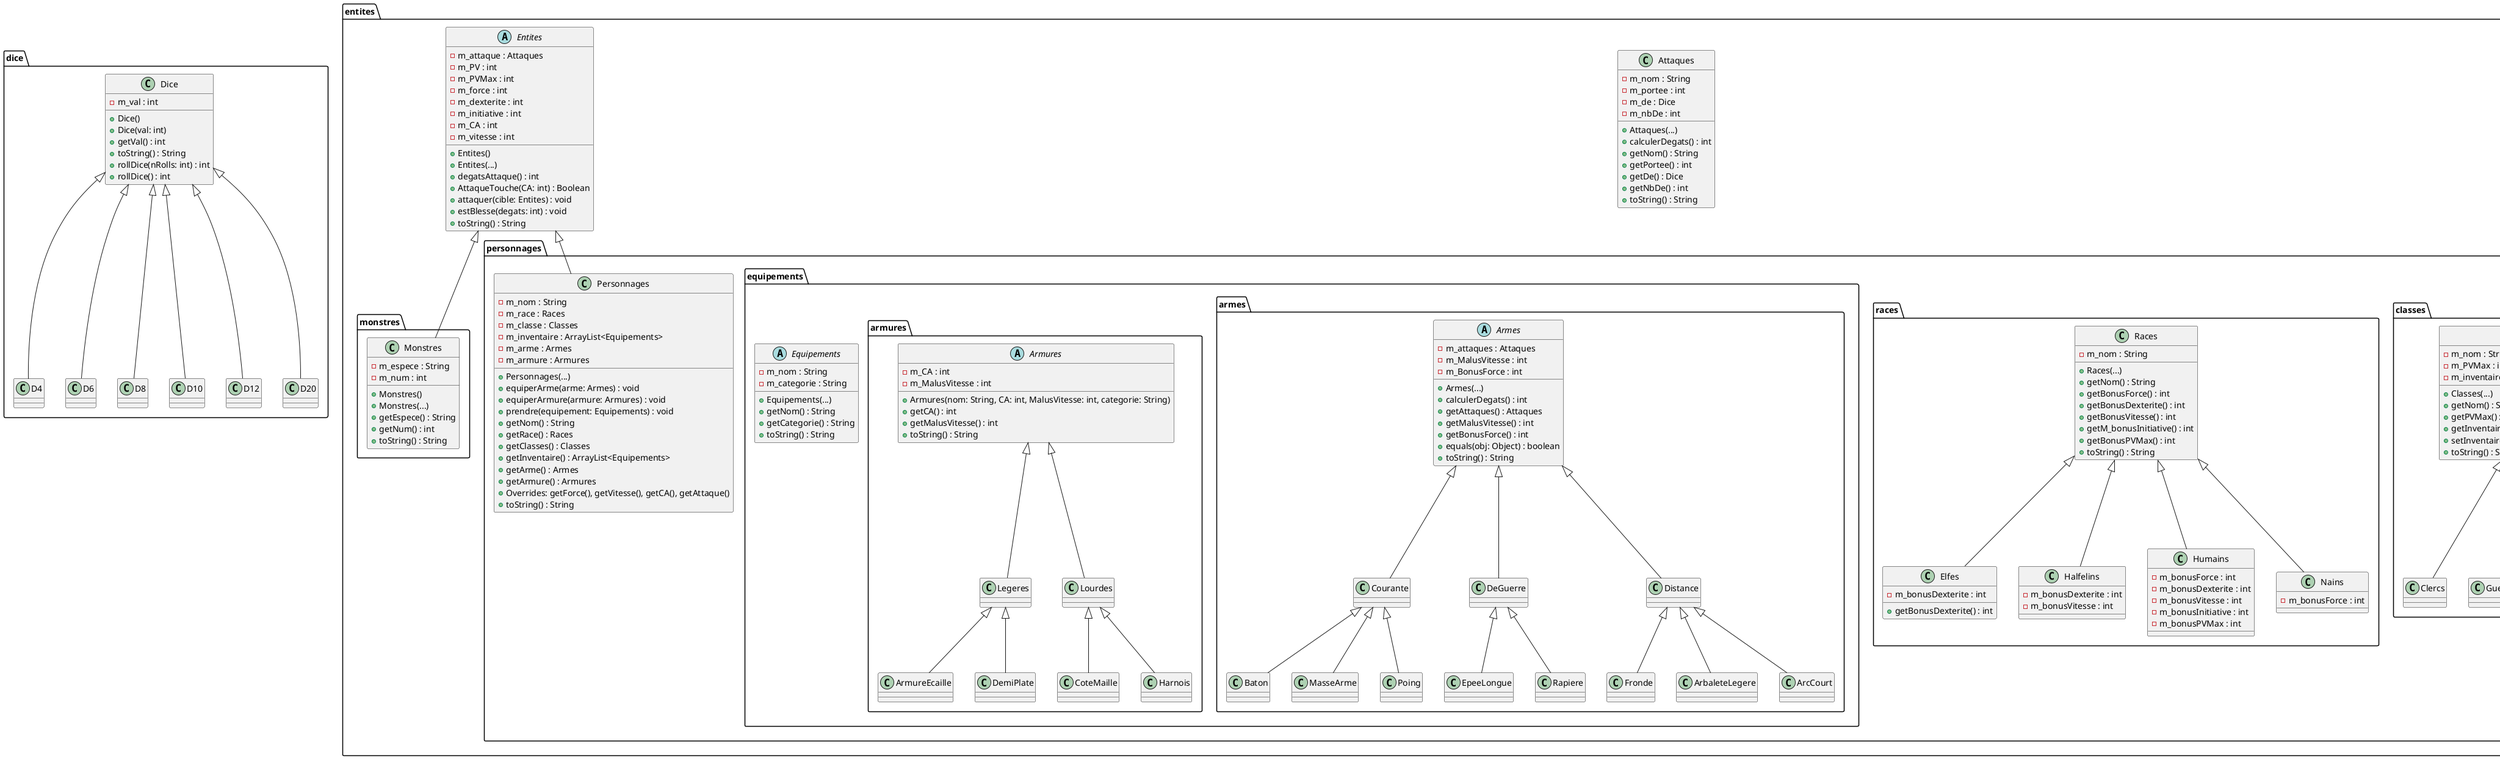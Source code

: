 @startuml

package dice {
    class Dice {
        -m_val : int
        +Dice()
        +Dice(val: int)
        +getVal() : int
        +toString() : String
        +rollDice(nRolls: int) : int
        +rollDice() : int
    }

    class D4
    class D6
    class D8
    class D10
    class D12
    class D20

    Dice <|-- D4
    Dice <|-- D6
    Dice <|-- D8
    Dice <|-- D10
    Dice <|-- D12
    Dice <|-- D20
}

package entites {
    class Attaques {
        -m_nom : String
        -m_portee : int
        -m_de : Dice
        -m_nbDe : int
        +Attaques(...)
        +calculerDegats() : int
        +getNom() : String
        +getPortee() : int
        +getDe() : Dice
        +getNbDe() : int
        +toString() : String
    }

    abstract class Entites {
        -m_attaque : Attaques
        -m_PV : int
        -m_PVMax : int
        -m_force : int
        -m_dexterite : int
        -m_initiative : int
        -m_CA : int
        -m_vitesse : int
        +Entites()
        +Entites(...)
        +degatsAttaque() : int
        +AttaqueTouche(CA: int) : Boolean
        +attaquer(cible: Entites) : void
        +estBlesse(degats: int) : void
        +toString() : String
    }
}

package entites.monstres {
    class Monstres {
        -m_espece : String
        -m_num : int
        +Monstres()
        +Monstres(...)
        +getEspece() : String
        +getNum() : int
        +toString() : String
    }

    Entites <|-- Monstres
}

package entites.personnages {
    class Personnages {
        -m_nom : String
        -m_race : Races
        -m_classe : Classes
        -m_inventaire : ArrayList<Equipements>
        -m_arme : Armes
        -m_armure : Armures
        +Personnages(...)
        +equiperArme(arme: Armes) : void
        +equiperArmure(armure: Armures) : void
        +prendre(equipement: Equipements) : void
        +getNom() : String
        +getRace() : Races
        +getClasses() : Classes
        +getInventaire() : ArrayList<Equipements>
        +getArme() : Armes
        +getArmure() : Armures
        +Overrides: getForce(), getVitesse(), getCA(), getAttaque()
        +toString() : String
    }

    Entites <|-- Personnages
}

package entites.personnages.classes {
    class Classes {
        -m_nom : String
        -m_PVMax : int
        -m_inventaire : ArrayList<Equipements>
        +Classes(...)
        +getNom() : String
        +getPVMax() : int
        +getInventaire() : ArrayList<Equipements>
        +setInventaire(equipement: Equipements) : void
        +toString() : String
    }

    class Clercs
    class Guerriers
    class Magiciens
    class Roublards

    Classes <|-- Clercs
    Classes <|-- Guerriers
    Classes <|-- Magiciens
    Classes <|-- Roublards
}

package entites.personnages.races {
    class Races {
        -m_nom : String
        +Races(...)
        +getNom() : String
        +getBonusForce() : int
        +getBonusDexterite() : int
        +getBonusVitesse() : int
        +getM_bonusInitiative() : int
        +getBonusPVMax() : int
        +toString() : String
    }

    class Elfes {
        -m_bonusDexterite : int
        +getBonusDexterite() : int
    }

    class Halfelins {
        -m_bonusDexterite : int
        -m_bonusVitesse : int
    }

    class Humains {
        -m_bonusForce : int
        -m_bonusDexterite : int
        -m_bonusVitesse : int
        -m_bonusInitiative : int
        -m_bonusPVMax : int
    }

    class Nains {
        -m_bonusForce : int
    }

    Races <|-- Elfes
    Races <|-- Halfelins
    Races <|-- Humains
    Races <|-- Nains
}

package entites.personnages.equipements {
    abstract class Equipements {
        -m_nom : String
        -m_categorie : String
        +Equipements(...)
        +getNom() : String
        +getCategorie() : String
        +toString() : String
    }
}

package entites.personnages.equipements.armes {
    abstract class Armes {
        -m_attaques : Attaques
        -m_MalusVitesse : int
        -m_BonusForce : int
        +Armes(...)
        +calculerDegats() : int
        +getAttaques() : Attaques
        +getMalusVitesse() : int
        +getBonusForce() : int
        +equals(obj: Object) : boolean
        +toString() : String
    }

    class Courante
    class DeGuerre
    class Distance

    Armes <|-- Courante
    Armes <|-- DeGuerre
    Armes <|-- Distance

    Courante <|-- Baton
    Courante <|-- MasseArme
    Courante <|-- Poing
    DeGuerre <|-- EpeeLongue
    DeGuerre <|-- Rapiere
    Distance <|-- Fronde
    Distance <|-- ArbaleteLegere
    Distance <|-- ArcCourt
}

package entites.personnages.equipements.armures {
    abstract class Armures {
        -m_CA : int
        -m_MalusVitesse : int
        +Armures(nom: String, CA: int, MalusVitesse: int, categorie: String)
        +getCA() : int
        +getMalusVitesse() : int
        +toString() : String
    }

    Armures <|-- Legeres
    Armures <|-- Lourdes

    Legeres <|-- ArmureEcaille
    Legeres <|-- DemiPlate
    Lourdes <|-- CoteMaille
    Lourdes <|-- Harnois
}

@enduml